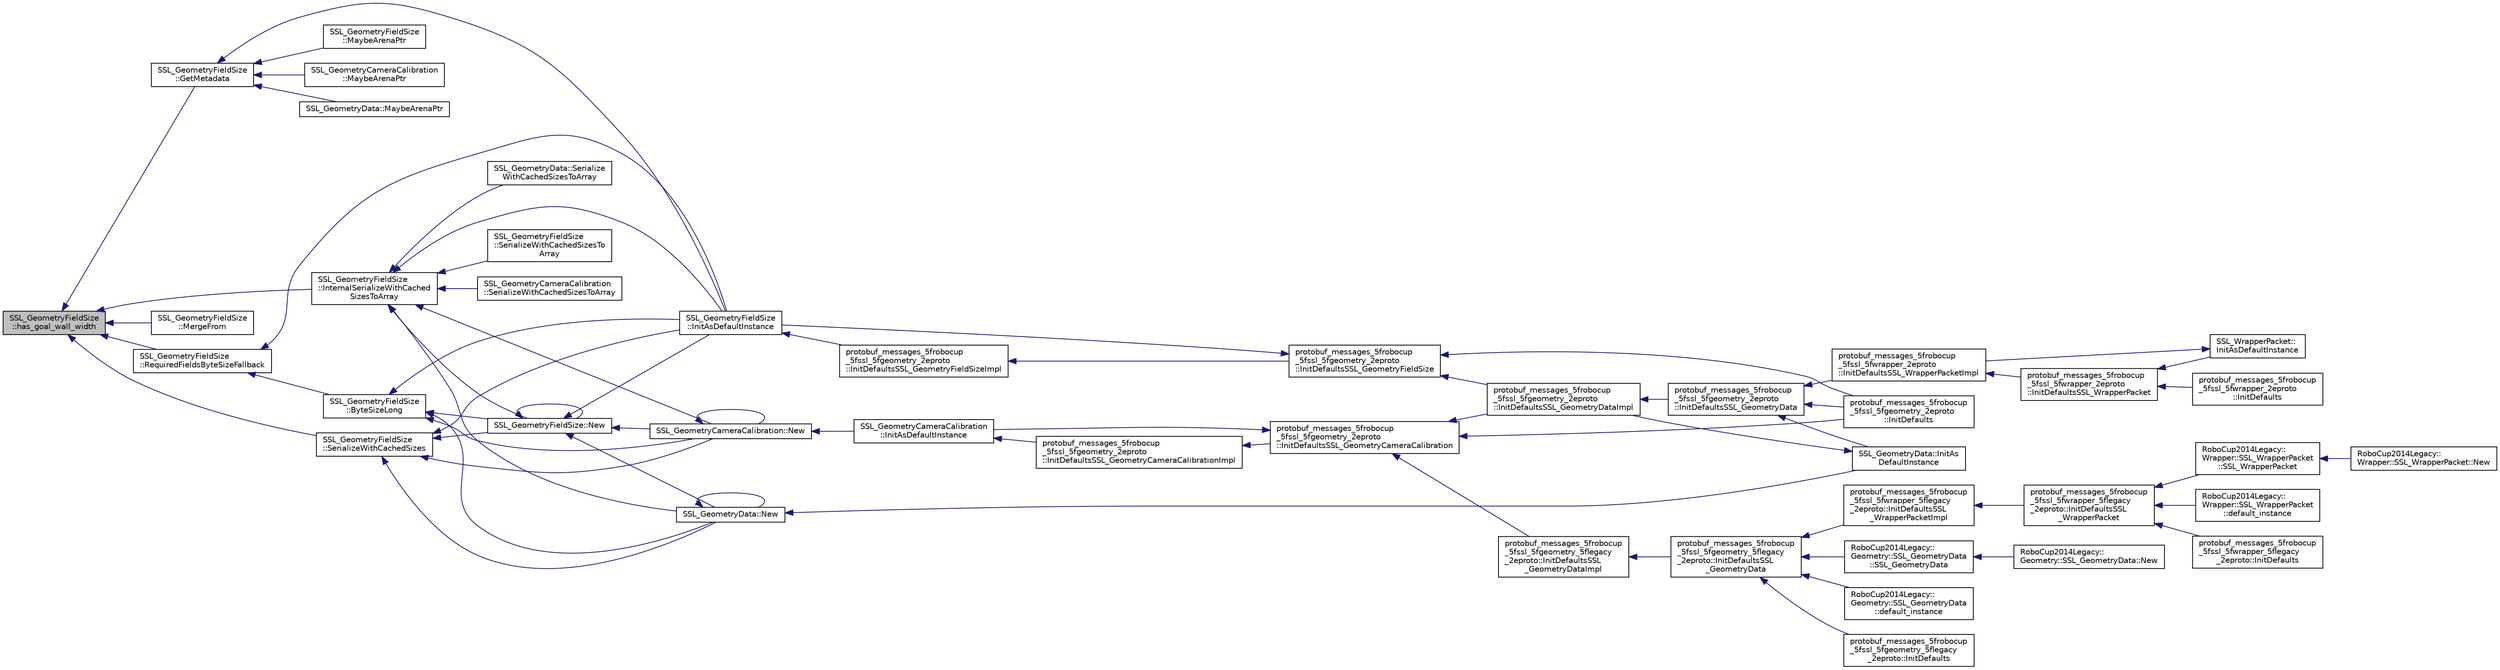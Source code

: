 digraph "SSL_GeometryFieldSize::has_goal_wall_width"
{
 // INTERACTIVE_SVG=YES
  edge [fontname="Helvetica",fontsize="10",labelfontname="Helvetica",labelfontsize="10"];
  node [fontname="Helvetica",fontsize="10",shape=record];
  rankdir="LR";
  Node1 [label="SSL_GeometryFieldSize\l::has_goal_wall_width",height=0.2,width=0.4,color="black", fillcolor="grey75", style="filled", fontcolor="black"];
  Node1 -> Node2 [dir="back",color="midnightblue",fontsize="10",style="solid",fontname="Helvetica"];
  Node2 [label="SSL_GeometryFieldSize\l::GetMetadata",height=0.2,width=0.4,color="black", fillcolor="white", style="filled",URL="$d2/d30/class_s_s_l___geometry_field_size.html#a6aae3e8ccd1e086cd6db6f5f969776f0"];
  Node2 -> Node3 [dir="back",color="midnightblue",fontsize="10",style="solid",fontname="Helvetica"];
  Node3 [label="SSL_GeometryFieldSize\l::InitAsDefaultInstance",height=0.2,width=0.4,color="black", fillcolor="white", style="filled",URL="$d2/d30/class_s_s_l___geometry_field_size.html#a371a676c3c37670304e6b29daca758f3"];
  Node3 -> Node4 [dir="back",color="midnightblue",fontsize="10",style="solid",fontname="Helvetica"];
  Node4 [label="protobuf_messages_5frobocup\l_5fssl_5fgeometry_2eproto\l::InitDefaultsSSL_GeometryFieldSizeImpl",height=0.2,width=0.4,color="black", fillcolor="white", style="filled",URL="$d4/d2b/namespaceprotobuf__messages__5frobocup__5fssl__5fgeometry__2eproto.html#ac5982160afc4c6c9c1388ab17bba4318"];
  Node4 -> Node5 [dir="back",color="midnightblue",fontsize="10",style="solid",fontname="Helvetica"];
  Node5 [label="protobuf_messages_5frobocup\l_5fssl_5fgeometry_2eproto\l::InitDefaultsSSL_GeometryFieldSize",height=0.2,width=0.4,color="black", fillcolor="white", style="filled",URL="$d4/d2b/namespaceprotobuf__messages__5frobocup__5fssl__5fgeometry__2eproto.html#a50dcacc4293002f8245afd4a713618b4"];
  Node5 -> Node6 [dir="back",color="midnightblue",fontsize="10",style="solid",fontname="Helvetica"];
  Node6 [label="protobuf_messages_5frobocup\l_5fssl_5fgeometry_2eproto\l::InitDefaultsSSL_GeometryDataImpl",height=0.2,width=0.4,color="black", fillcolor="white", style="filled",URL="$d4/d2b/namespaceprotobuf__messages__5frobocup__5fssl__5fgeometry__2eproto.html#a35073f1d246a8f2008de46cef826911a"];
  Node6 -> Node7 [dir="back",color="midnightblue",fontsize="10",style="solid",fontname="Helvetica"];
  Node7 [label="protobuf_messages_5frobocup\l_5fssl_5fgeometry_2eproto\l::InitDefaultsSSL_GeometryData",height=0.2,width=0.4,color="black", fillcolor="white", style="filled",URL="$d4/d2b/namespaceprotobuf__messages__5frobocup__5fssl__5fgeometry__2eproto.html#a5135d4ac6b00963f089c74c441e023b5"];
  Node7 -> Node8 [dir="back",color="midnightblue",fontsize="10",style="solid",fontname="Helvetica"];
  Node8 [label="SSL_GeometryData::InitAs\lDefaultInstance",height=0.2,width=0.4,color="black", fillcolor="white", style="filled",URL="$d2/d01/class_s_s_l___geometry_data.html#ac446d8dbbebbfdc0acbfad8aad50491c"];
  Node8 -> Node6 [dir="back",color="midnightblue",fontsize="10",style="solid",fontname="Helvetica"];
  Node7 -> Node9 [dir="back",color="midnightblue",fontsize="10",style="solid",fontname="Helvetica"];
  Node9 [label="protobuf_messages_5frobocup\l_5fssl_5fgeometry_2eproto\l::InitDefaults",height=0.2,width=0.4,color="black", fillcolor="white", style="filled",URL="$d4/d2b/namespaceprotobuf__messages__5frobocup__5fssl__5fgeometry__2eproto.html#af34826a54c96efb516ee9ac37d6c3701"];
  Node7 -> Node10 [dir="back",color="midnightblue",fontsize="10",style="solid",fontname="Helvetica"];
  Node10 [label="protobuf_messages_5frobocup\l_5fssl_5fwrapper_2eproto\l::InitDefaultsSSL_WrapperPacketImpl",height=0.2,width=0.4,color="black", fillcolor="white", style="filled",URL="$dd/db5/namespaceprotobuf__messages__5frobocup__5fssl__5fwrapper__2eproto.html#a80dce5872ee3d4a49e79ed6b67ead2b6"];
  Node10 -> Node11 [dir="back",color="midnightblue",fontsize="10",style="solid",fontname="Helvetica"];
  Node11 [label="protobuf_messages_5frobocup\l_5fssl_5fwrapper_2eproto\l::InitDefaultsSSL_WrapperPacket",height=0.2,width=0.4,color="black", fillcolor="white", style="filled",URL="$dd/db5/namespaceprotobuf__messages__5frobocup__5fssl__5fwrapper__2eproto.html#a759b1903d56c9a9d75043f593d768578"];
  Node11 -> Node12 [dir="back",color="midnightblue",fontsize="10",style="solid",fontname="Helvetica"];
  Node12 [label="SSL_WrapperPacket::\lInitAsDefaultInstance",height=0.2,width=0.4,color="black", fillcolor="white", style="filled",URL="$d3/ddc/class_s_s_l___wrapper_packet.html#ae6927fbac123ba2e3b682c0a895940cb"];
  Node12 -> Node10 [dir="back",color="midnightblue",fontsize="10",style="solid",fontname="Helvetica"];
  Node11 -> Node13 [dir="back",color="midnightblue",fontsize="10",style="solid",fontname="Helvetica"];
  Node13 [label="protobuf_messages_5frobocup\l_5fssl_5fwrapper_2eproto\l::InitDefaults",height=0.2,width=0.4,color="black", fillcolor="white", style="filled",URL="$dd/db5/namespaceprotobuf__messages__5frobocup__5fssl__5fwrapper__2eproto.html#a5c74e25b29edbf9a0f0ff80d5d914b22"];
  Node5 -> Node3 [dir="back",color="midnightblue",fontsize="10",style="solid",fontname="Helvetica"];
  Node5 -> Node9 [dir="back",color="midnightblue",fontsize="10",style="solid",fontname="Helvetica"];
  Node2 -> Node14 [dir="back",color="midnightblue",fontsize="10",style="solid",fontname="Helvetica"];
  Node14 [label="SSL_GeometryFieldSize\l::MaybeArenaPtr",height=0.2,width=0.4,color="black", fillcolor="white", style="filled",URL="$d2/d30/class_s_s_l___geometry_field_size.html#a91a7c044139587bd8051892c69c1ec30"];
  Node2 -> Node15 [dir="back",color="midnightblue",fontsize="10",style="solid",fontname="Helvetica"];
  Node15 [label="SSL_GeometryCameraCalibration\l::MaybeArenaPtr",height=0.2,width=0.4,color="black", fillcolor="white", style="filled",URL="$d0/d73/class_s_s_l___geometry_camera_calibration.html#a6ec34cfac4b6e9d9c112032a72ff5d1e"];
  Node2 -> Node16 [dir="back",color="midnightblue",fontsize="10",style="solid",fontname="Helvetica"];
  Node16 [label="SSL_GeometryData::MaybeArenaPtr",height=0.2,width=0.4,color="black", fillcolor="white", style="filled",URL="$d2/d01/class_s_s_l___geometry_data.html#a03949701b70aeb79c09218405ea4d263"];
  Node1 -> Node17 [dir="back",color="midnightblue",fontsize="10",style="solid",fontname="Helvetica"];
  Node17 [label="SSL_GeometryFieldSize\l::InternalSerializeWithCached\lSizesToArray",height=0.2,width=0.4,color="black", fillcolor="white", style="filled",URL="$d2/d30/class_s_s_l___geometry_field_size.html#a67eb13d2bb08ba0f1a26c86e9520ac6c"];
  Node17 -> Node3 [dir="back",color="midnightblue",fontsize="10",style="solid",fontname="Helvetica"];
  Node17 -> Node18 [dir="back",color="midnightblue",fontsize="10",style="solid",fontname="Helvetica"];
  Node18 [label="SSL_GeometryFieldSize::New",height=0.2,width=0.4,color="black", fillcolor="white", style="filled",URL="$d2/d30/class_s_s_l___geometry_field_size.html#a543f7859b36c50a532a737c527e4ddfc"];
  Node18 -> Node3 [dir="back",color="midnightblue",fontsize="10",style="solid",fontname="Helvetica"];
  Node18 -> Node18 [dir="back",color="midnightblue",fontsize="10",style="solid",fontname="Helvetica"];
  Node18 -> Node19 [dir="back",color="midnightblue",fontsize="10",style="solid",fontname="Helvetica"];
  Node19 [label="SSL_GeometryCameraCalibration::New",height=0.2,width=0.4,color="black", fillcolor="white", style="filled",URL="$d0/d73/class_s_s_l___geometry_camera_calibration.html#ae0b269c4585c7700bb72218530210f85"];
  Node19 -> Node20 [dir="back",color="midnightblue",fontsize="10",style="solid",fontname="Helvetica"];
  Node20 [label="SSL_GeometryCameraCalibration\l::InitAsDefaultInstance",height=0.2,width=0.4,color="black", fillcolor="white", style="filled",URL="$d0/d73/class_s_s_l___geometry_camera_calibration.html#a7ffca6aca209bd8fd45f29ec2ec2fde3"];
  Node20 -> Node21 [dir="back",color="midnightblue",fontsize="10",style="solid",fontname="Helvetica"];
  Node21 [label="protobuf_messages_5frobocup\l_5fssl_5fgeometry_2eproto\l::InitDefaultsSSL_GeometryCameraCalibrationImpl",height=0.2,width=0.4,color="black", fillcolor="white", style="filled",URL="$d4/d2b/namespaceprotobuf__messages__5frobocup__5fssl__5fgeometry__2eproto.html#a309723e695b84fcdc9294963cc40ae9b"];
  Node21 -> Node22 [dir="back",color="midnightblue",fontsize="10",style="solid",fontname="Helvetica"];
  Node22 [label="protobuf_messages_5frobocup\l_5fssl_5fgeometry_2eproto\l::InitDefaultsSSL_GeometryCameraCalibration",height=0.2,width=0.4,color="black", fillcolor="white", style="filled",URL="$d4/d2b/namespaceprotobuf__messages__5frobocup__5fssl__5fgeometry__2eproto.html#a0787c4230e727ee8a9a5290347c73a53"];
  Node22 -> Node6 [dir="back",color="midnightblue",fontsize="10",style="solid",fontname="Helvetica"];
  Node22 -> Node20 [dir="back",color="midnightblue",fontsize="10",style="solid",fontname="Helvetica"];
  Node22 -> Node9 [dir="back",color="midnightblue",fontsize="10",style="solid",fontname="Helvetica"];
  Node22 -> Node23 [dir="back",color="midnightblue",fontsize="10",style="solid",fontname="Helvetica"];
  Node23 [label="protobuf_messages_5frobocup\l_5fssl_5fgeometry_5flegacy\l_2eproto::InitDefaultsSSL\l_GeometryDataImpl",height=0.2,width=0.4,color="black", fillcolor="white", style="filled",URL="$de/d4b/namespaceprotobuf__messages__5frobocup__5fssl__5fgeometry__5flegacy__2eproto.html#a5a0a5fb07539f7ccf014ca5aa3142b85"];
  Node23 -> Node24 [dir="back",color="midnightblue",fontsize="10",style="solid",fontname="Helvetica"];
  Node24 [label="protobuf_messages_5frobocup\l_5fssl_5fgeometry_5flegacy\l_2eproto::InitDefaultsSSL\l_GeometryData",height=0.2,width=0.4,color="black", fillcolor="white", style="filled",URL="$de/d4b/namespaceprotobuf__messages__5frobocup__5fssl__5fgeometry__5flegacy__2eproto.html#a090532cc7951e31e9687859d972ef3a0"];
  Node24 -> Node25 [dir="back",color="midnightblue",fontsize="10",style="solid",fontname="Helvetica"];
  Node25 [label="RoboCup2014Legacy::\lGeometry::SSL_GeometryData\l::SSL_GeometryData",height=0.2,width=0.4,color="black", fillcolor="white", style="filled",URL="$d8/d7b/class_robo_cup2014_legacy_1_1_geometry_1_1_s_s_l___geometry_data.html#a53ab9b3a85c759888cd9abc1d288b57f"];
  Node25 -> Node26 [dir="back",color="midnightblue",fontsize="10",style="solid",fontname="Helvetica"];
  Node26 [label="RoboCup2014Legacy::\lGeometry::SSL_GeometryData::New",height=0.2,width=0.4,color="black", fillcolor="white", style="filled",URL="$d8/d7b/class_robo_cup2014_legacy_1_1_geometry_1_1_s_s_l___geometry_data.html#acecb648cc540eed86337efe573e77e3b"];
  Node24 -> Node27 [dir="back",color="midnightblue",fontsize="10",style="solid",fontname="Helvetica"];
  Node27 [label="RoboCup2014Legacy::\lGeometry::SSL_GeometryData\l::default_instance",height=0.2,width=0.4,color="black", fillcolor="white", style="filled",URL="$d8/d7b/class_robo_cup2014_legacy_1_1_geometry_1_1_s_s_l___geometry_data.html#a39d6ebf2bf5ca82eacc9150760e9e4fb"];
  Node24 -> Node28 [dir="back",color="midnightblue",fontsize="10",style="solid",fontname="Helvetica"];
  Node28 [label="protobuf_messages_5frobocup\l_5fssl_5fgeometry_5flegacy\l_2eproto::InitDefaults",height=0.2,width=0.4,color="black", fillcolor="white", style="filled",URL="$de/d4b/namespaceprotobuf__messages__5frobocup__5fssl__5fgeometry__5flegacy__2eproto.html#abe954084ae49813abe35094edf9bc738"];
  Node24 -> Node29 [dir="back",color="midnightblue",fontsize="10",style="solid",fontname="Helvetica"];
  Node29 [label="protobuf_messages_5frobocup\l_5fssl_5fwrapper_5flegacy\l_2eproto::InitDefaultsSSL\l_WrapperPacketImpl",height=0.2,width=0.4,color="black", fillcolor="white", style="filled",URL="$d6/de3/namespaceprotobuf__messages__5frobocup__5fssl__5fwrapper__5flegacy__2eproto.html#a99e7a833c82e02a8db1f8b46a921eee5"];
  Node29 -> Node30 [dir="back",color="midnightblue",fontsize="10",style="solid",fontname="Helvetica"];
  Node30 [label="protobuf_messages_5frobocup\l_5fssl_5fwrapper_5flegacy\l_2eproto::InitDefaultsSSL\l_WrapperPacket",height=0.2,width=0.4,color="black", fillcolor="white", style="filled",URL="$d6/de3/namespaceprotobuf__messages__5frobocup__5fssl__5fwrapper__5flegacy__2eproto.html#ad1f8b5692de91a37a9723958e72904d1"];
  Node30 -> Node31 [dir="back",color="midnightblue",fontsize="10",style="solid",fontname="Helvetica"];
  Node31 [label="RoboCup2014Legacy::\lWrapper::SSL_WrapperPacket\l::SSL_WrapperPacket",height=0.2,width=0.4,color="black", fillcolor="white", style="filled",URL="$d6/d23/class_robo_cup2014_legacy_1_1_wrapper_1_1_s_s_l___wrapper_packet.html#a59388d84905d348178b490c966e6f85c"];
  Node31 -> Node32 [dir="back",color="midnightblue",fontsize="10",style="solid",fontname="Helvetica"];
  Node32 [label="RoboCup2014Legacy::\lWrapper::SSL_WrapperPacket::New",height=0.2,width=0.4,color="black", fillcolor="white", style="filled",URL="$d6/d23/class_robo_cup2014_legacy_1_1_wrapper_1_1_s_s_l___wrapper_packet.html#aa2623cfc2a6d0b7f3e3869c442af7dc4"];
  Node30 -> Node33 [dir="back",color="midnightblue",fontsize="10",style="solid",fontname="Helvetica"];
  Node33 [label="RoboCup2014Legacy::\lWrapper::SSL_WrapperPacket\l::default_instance",height=0.2,width=0.4,color="black", fillcolor="white", style="filled",URL="$d6/d23/class_robo_cup2014_legacy_1_1_wrapper_1_1_s_s_l___wrapper_packet.html#a1fbc5a97f510d5629aa8badac6fb5968"];
  Node30 -> Node34 [dir="back",color="midnightblue",fontsize="10",style="solid",fontname="Helvetica"];
  Node34 [label="protobuf_messages_5frobocup\l_5fssl_5fwrapper_5flegacy\l_2eproto::InitDefaults",height=0.2,width=0.4,color="black", fillcolor="white", style="filled",URL="$d6/de3/namespaceprotobuf__messages__5frobocup__5fssl__5fwrapper__5flegacy__2eproto.html#ae28ebaeae140baabb93f147e6a26be70"];
  Node19 -> Node19 [dir="back",color="midnightblue",fontsize="10",style="solid",fontname="Helvetica"];
  Node18 -> Node35 [dir="back",color="midnightblue",fontsize="10",style="solid",fontname="Helvetica"];
  Node35 [label="SSL_GeometryData::New",height=0.2,width=0.4,color="black", fillcolor="white", style="filled",URL="$d2/d01/class_s_s_l___geometry_data.html#aac722faecedb217a1e204f9068253b4a"];
  Node35 -> Node8 [dir="back",color="midnightblue",fontsize="10",style="solid",fontname="Helvetica"];
  Node35 -> Node35 [dir="back",color="midnightblue",fontsize="10",style="solid",fontname="Helvetica"];
  Node17 -> Node36 [dir="back",color="midnightblue",fontsize="10",style="solid",fontname="Helvetica"];
  Node36 [label="SSL_GeometryFieldSize\l::SerializeWithCachedSizesTo\lArray",height=0.2,width=0.4,color="black", fillcolor="white", style="filled",URL="$d2/d30/class_s_s_l___geometry_field_size.html#a37a855e0a3484cb49b68f4a441517455"];
  Node17 -> Node19 [dir="back",color="midnightblue",fontsize="10",style="solid",fontname="Helvetica"];
  Node17 -> Node37 [dir="back",color="midnightblue",fontsize="10",style="solid",fontname="Helvetica"];
  Node37 [label="SSL_GeometryCameraCalibration\l::SerializeWithCachedSizesToArray",height=0.2,width=0.4,color="black", fillcolor="white", style="filled",URL="$d0/d73/class_s_s_l___geometry_camera_calibration.html#a7170c608871adc84a31b5d38dd5495ec"];
  Node17 -> Node35 [dir="back",color="midnightblue",fontsize="10",style="solid",fontname="Helvetica"];
  Node17 -> Node38 [dir="back",color="midnightblue",fontsize="10",style="solid",fontname="Helvetica"];
  Node38 [label="SSL_GeometryData::Serialize\lWithCachedSizesToArray",height=0.2,width=0.4,color="black", fillcolor="white", style="filled",URL="$d2/d01/class_s_s_l___geometry_data.html#a8b1ec9d7f15778bb21fde6fd1aec22ad"];
  Node1 -> Node39 [dir="back",color="midnightblue",fontsize="10",style="solid",fontname="Helvetica"];
  Node39 [label="SSL_GeometryFieldSize\l::MergeFrom",height=0.2,width=0.4,color="black", fillcolor="white", style="filled",URL="$d2/d30/class_s_s_l___geometry_field_size.html#aef3fd9700f6f94ca9738603566f719ab"];
  Node1 -> Node40 [dir="back",color="midnightblue",fontsize="10",style="solid",fontname="Helvetica"];
  Node40 [label="SSL_GeometryFieldSize\l::RequiredFieldsByteSizeFallback",height=0.2,width=0.4,color="black", fillcolor="white", style="filled",URL="$d2/d30/class_s_s_l___geometry_field_size.html#abf6b94326f5d2d21ba6e5943ba9afd70"];
  Node40 -> Node41 [dir="back",color="midnightblue",fontsize="10",style="solid",fontname="Helvetica"];
  Node41 [label="SSL_GeometryFieldSize\l::ByteSizeLong",height=0.2,width=0.4,color="black", fillcolor="white", style="filled",URL="$d2/d30/class_s_s_l___geometry_field_size.html#af750910b0fc119c3c8a9d293877ff401"];
  Node41 -> Node3 [dir="back",color="midnightblue",fontsize="10",style="solid",fontname="Helvetica"];
  Node41 -> Node18 [dir="back",color="midnightblue",fontsize="10",style="solid",fontname="Helvetica"];
  Node41 -> Node19 [dir="back",color="midnightblue",fontsize="10",style="solid",fontname="Helvetica"];
  Node41 -> Node35 [dir="back",color="midnightblue",fontsize="10",style="solid",fontname="Helvetica"];
  Node40 -> Node3 [dir="back",color="midnightblue",fontsize="10",style="solid",fontname="Helvetica"];
  Node1 -> Node42 [dir="back",color="midnightblue",fontsize="10",style="solid",fontname="Helvetica"];
  Node42 [label="SSL_GeometryFieldSize\l::SerializeWithCachedSizes",height=0.2,width=0.4,color="black", fillcolor="white", style="filled",URL="$d2/d30/class_s_s_l___geometry_field_size.html#a05687fe1250b8edb04dd2dccbf62a9d1"];
  Node42 -> Node3 [dir="back",color="midnightblue",fontsize="10",style="solid",fontname="Helvetica"];
  Node42 -> Node18 [dir="back",color="midnightblue",fontsize="10",style="solid",fontname="Helvetica"];
  Node42 -> Node19 [dir="back",color="midnightblue",fontsize="10",style="solid",fontname="Helvetica"];
  Node42 -> Node35 [dir="back",color="midnightblue",fontsize="10",style="solid",fontname="Helvetica"];
}
